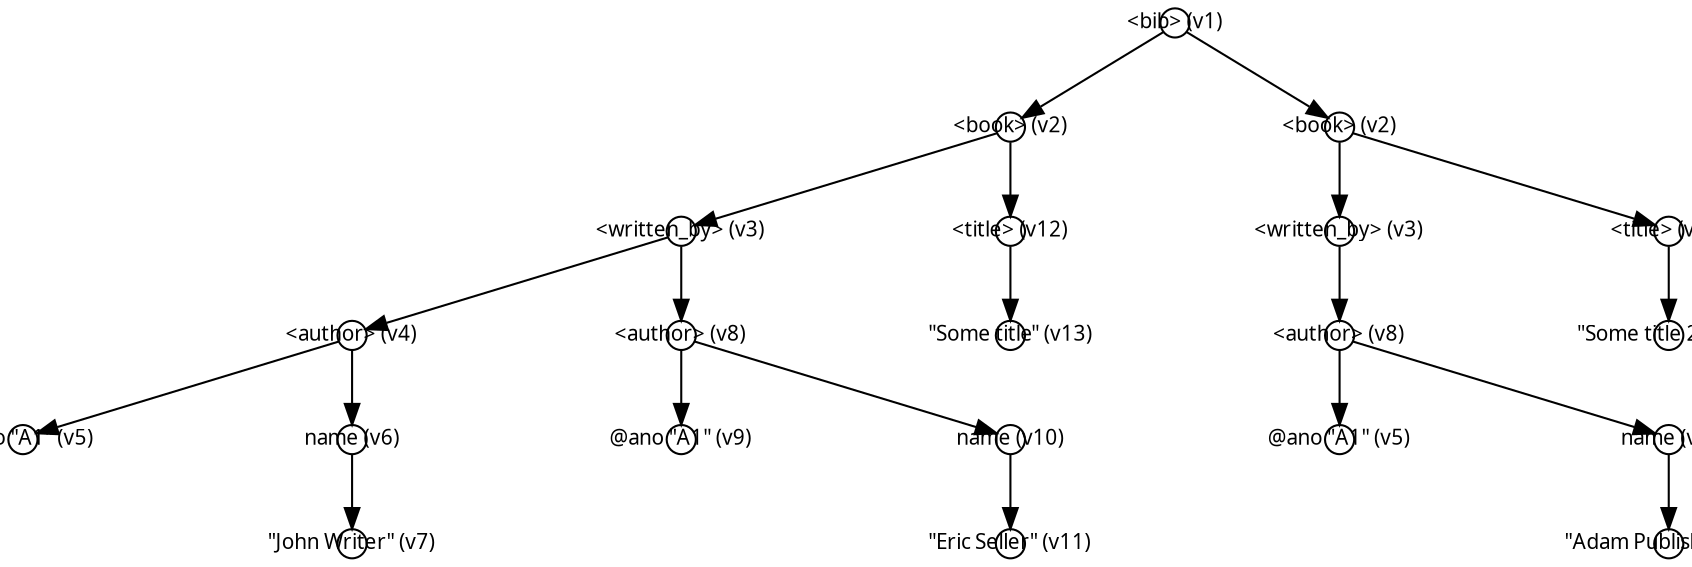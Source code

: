digraph xml_tree_example {
	rankdir = TB;
    nodesep = 2;
	node [shape = circle, fixedsize = true, width = 0.2, fontname = "TeXGyrePagella-Regular", fontsize = 10];
	edge [fontname = "TeXGyrePagella-Regular", fontsize = 10];

{
	Root[label = "<bib> (v1)"];
}

{
	rank = same;
	book1[label = "<book> (v2)"];
	book2[label = "<book> (v2)"];
}

	Root -> book1;
	Root -> book2;
{
    rank = same;
	writtenby1[label = "<written_by> (v3)"];
	writtenby2[label = "<written_by> (v3)"];
    title1[label = "<title> (v12)"];
    title2[label = "<title> (v12)"];

}
    book1 -> writtenby1;
    book1 -> title1;

    book2 -> writtenby2;
    book2 -> title2;

{
    rank = same;
	author1[label = "<author> (v4)"];
    author2[label = "<author> (v8)"];
    titleValue1[label = "\"Some title\" (v13)"];
    author3[label = "<author> (v8)"];
    titleValue2[label = "\"Some title 2\" (v13)"];

}
    writtenby1 -> author1;
    writtenby1 -> author2;
    title1 -> titleValue1;

    writtenby2 -> author3;
    title2 -> titleValue2;

{
    rank = same;
    ano1[label = "@ano \"A1\" (v5)"];
    name1[label = "name (v6)"];
    ano2[label = "@ano \"A1\" (v9)"];
    name2[label = "name (v10)"];
    ano3[label = "@ano \"A1\" (v5)"];
    name3[label = "name (v6)"];

}
    author1 -> ano1;
    author1 -> name1;
    author2 -> ano2;
    author2 -> name2;
    author3 -> ano3;
    author3 -> name3;

    nameValue1[label = "\"John Writer\" (v7)"];
    nameValue2[label = "\"Eric Seller\" (v11)"];
    nameValue3[label = "\"Adam Publisher\" (v7)"];

    name1 -> nameValue1;
    name2 -> nameValue2;
    name3 -> nameValue3;


}
